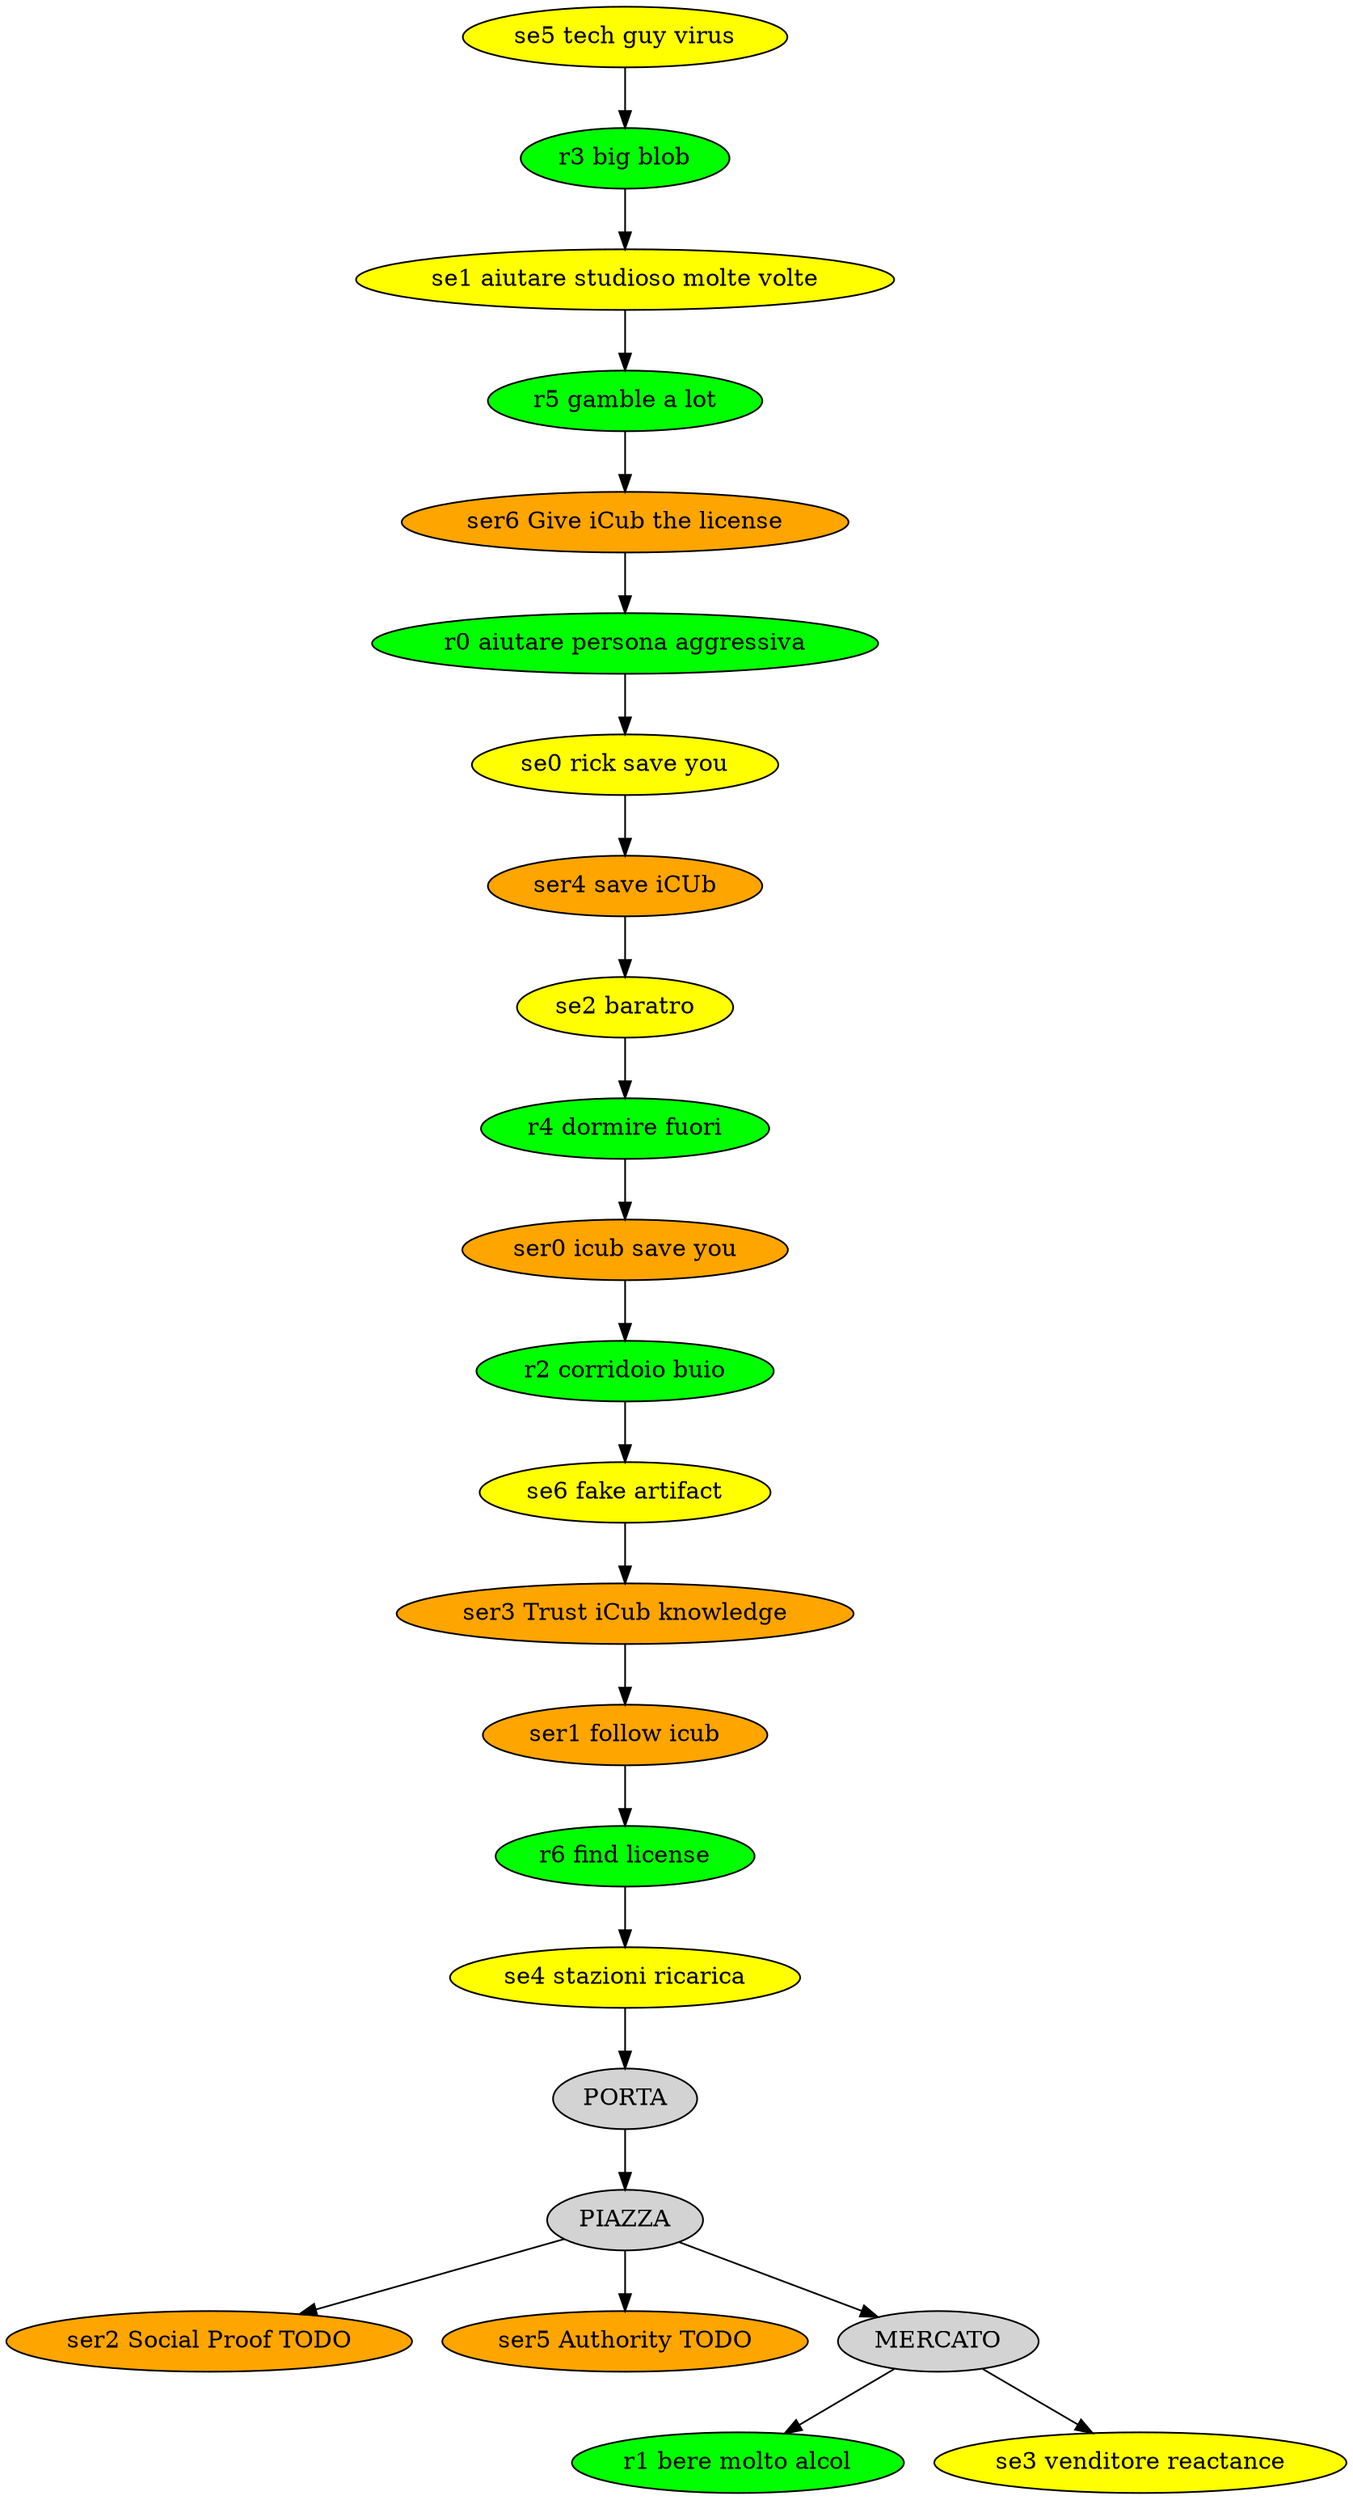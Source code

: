 // Social Engineering Adventure
digraph {
	node [style=filled]
	r0 [label="r0 aiutare persona aggressiva" fillcolor=green]
	r1 [label="r1 bere molto alcol" fillcolor=green]
	r2 [label="r2 corridoio buio" fillcolor=green]
	r3 [label="r3 big blob" fillcolor=green]
	r4 [label="r4 dormire fuori" fillcolor=green]
	r5 [label="r5 gamble a lot" fillcolor=green]
	r6 [label="r6 find license" fillcolor=green]
	se0 [label="se0 rick save you" fillcolor=yellow]
	se1 [label="se1 aiutare studioso molte volte" fillcolor=yellow]
	se2 [label="se2 baratro" fillcolor=yellow]
	se3 [label="se3 venditore reactance" fillcolor=yellow]
	se4 [label="se4 stazioni ricarica" fillcolor=yellow]
	se5 [label="se5 tech guy virus" fillcolor=yellow]
	se6 [label="se6 fake artifact" fillcolor=yellow]
	ser0 [label="ser0 icub save you" fillcolor=orange]
	ser1 [label="ser1 follow icub" fillcolor=orange]
	ser2 [label="ser2 Social Proof TODO" fillcolor=orange]
	ser3 [label="ser3 Trust iCub knowledge" fillcolor=orange]
	ser4 [label="ser4 save iCUb" fillcolor=orange]
	ser5 [label="ser5 Authority TODO" fillcolor=orange]
	ser6 [label="ser6 Give iCub the license" fillcolor=orange]
	PORTA -> PIAZZA
	PIAZZA -> MERCATO
	MERCATO -> r1
	MERCATO -> se3
	PIAZZA -> ser2
	PIAZZA -> ser5
	se5 -> r3
	r3 -> se1
	se1 -> r5
	r5 -> ser6
	ser6 -> r0
	r0 -> se0
	se0 -> ser4
	ser4 -> se2
	se2 -> r4
	r4 -> ser0
	ser0 -> r2
	r2 -> se6
	se6 -> ser3
	ser3 -> ser1
	ser1 -> r6
	r6 -> se4
	se4 -> PORTA
}
